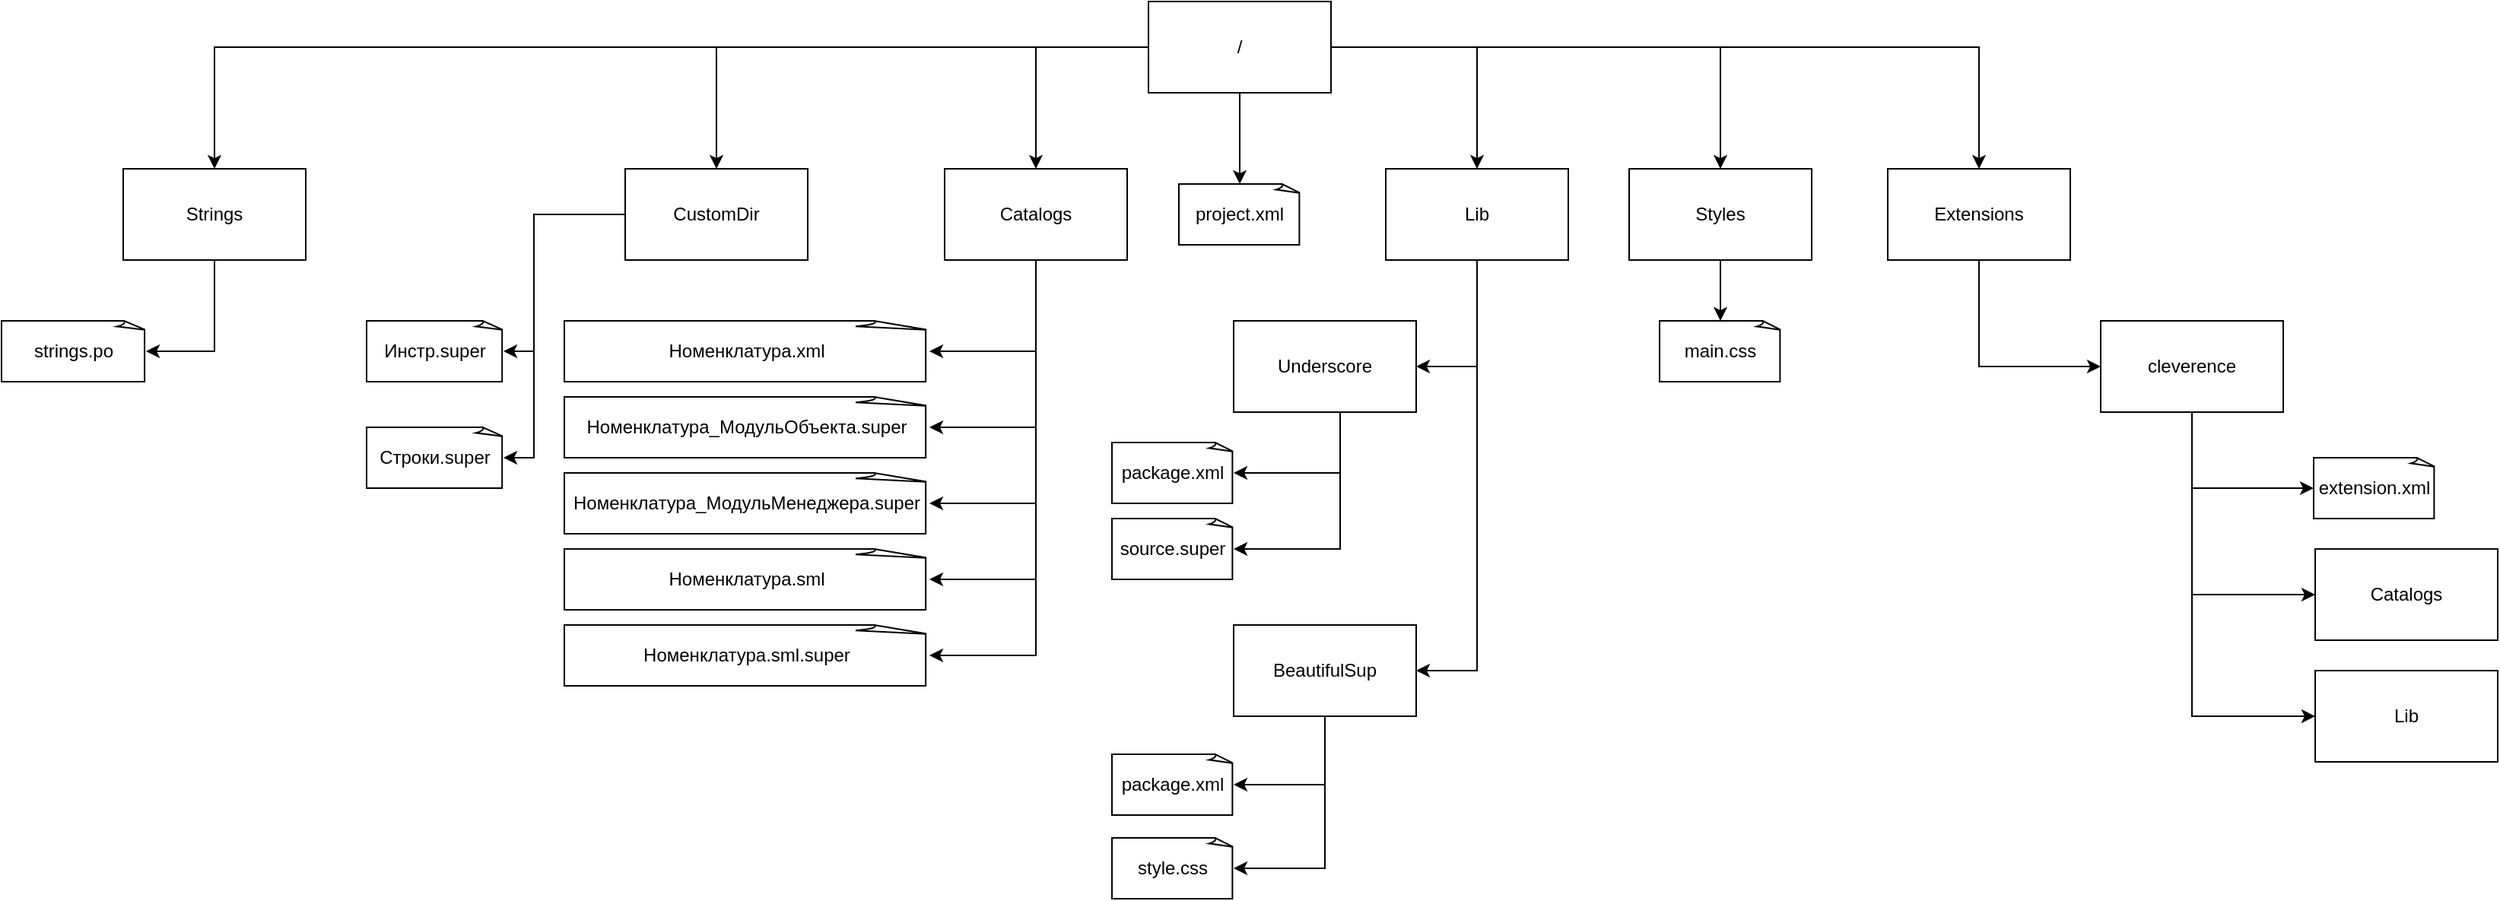 <mxfile version="24.7.8">
  <diagram name="Страница — 1" id="fOMC7xHu2SzvGz_D-_M9">
    <mxGraphModel dx="2025" dy="593" grid="1" gridSize="10" guides="1" tooltips="1" connect="1" arrows="1" fold="1" page="1" pageScale="1" pageWidth="827" pageHeight="1169" math="0" shadow="0">
      <root>
        <mxCell id="0" />
        <mxCell id="1" parent="0" />
        <mxCell id="44LzGFRztVOM8FdAQFzs-3" style="edgeStyle=orthogonalEdgeStyle;rounded=0;orthogonalLoop=1;jettySize=auto;html=1;" edge="1" parent="1" source="44LzGFRztVOM8FdAQFzs-1" target="44LzGFRztVOM8FdAQFzs-2">
          <mxGeometry relative="1" as="geometry" />
        </mxCell>
        <mxCell id="44LzGFRztVOM8FdAQFzs-11" style="edgeStyle=orthogonalEdgeStyle;rounded=0;orthogonalLoop=1;jettySize=auto;html=1;" edge="1" parent="1" source="44LzGFRztVOM8FdAQFzs-1" target="44LzGFRztVOM8FdAQFzs-10">
          <mxGeometry relative="1" as="geometry" />
        </mxCell>
        <mxCell id="44LzGFRztVOM8FdAQFzs-14" style="edgeStyle=orthogonalEdgeStyle;rounded=0;orthogonalLoop=1;jettySize=auto;html=1;" edge="1" parent="1" source="44LzGFRztVOM8FdAQFzs-1" target="44LzGFRztVOM8FdAQFzs-13">
          <mxGeometry relative="1" as="geometry" />
        </mxCell>
        <mxCell id="44LzGFRztVOM8FdAQFzs-22" style="edgeStyle=orthogonalEdgeStyle;rounded=0;orthogonalLoop=1;jettySize=auto;html=1;" edge="1" parent="1" source="44LzGFRztVOM8FdAQFzs-1" target="44LzGFRztVOM8FdAQFzs-21">
          <mxGeometry relative="1" as="geometry" />
        </mxCell>
        <mxCell id="44LzGFRztVOM8FdAQFzs-30" style="edgeStyle=orthogonalEdgeStyle;rounded=0;orthogonalLoop=1;jettySize=auto;html=1;" edge="1" parent="1" source="44LzGFRztVOM8FdAQFzs-1" target="44LzGFRztVOM8FdAQFzs-29">
          <mxGeometry relative="1" as="geometry" />
        </mxCell>
        <mxCell id="44LzGFRztVOM8FdAQFzs-46" style="edgeStyle=orthogonalEdgeStyle;rounded=0;orthogonalLoop=1;jettySize=auto;html=1;" edge="1" parent="1" source="44LzGFRztVOM8FdAQFzs-1" target="44LzGFRztVOM8FdAQFzs-45">
          <mxGeometry relative="1" as="geometry" />
        </mxCell>
        <mxCell id="44LzGFRztVOM8FdAQFzs-57" style="edgeStyle=orthogonalEdgeStyle;rounded=0;orthogonalLoop=1;jettySize=auto;html=1;" edge="1" parent="1" source="44LzGFRztVOM8FdAQFzs-1" target="44LzGFRztVOM8FdAQFzs-56">
          <mxGeometry relative="1" as="geometry" />
        </mxCell>
        <mxCell id="44LzGFRztVOM8FdAQFzs-1" value="/" style="rounded=0;whiteSpace=wrap;html=1;" vertex="1" parent="1">
          <mxGeometry x="354" y="70" width="120" height="60" as="geometry" />
        </mxCell>
        <mxCell id="44LzGFRztVOM8FdAQFzs-5" style="edgeStyle=orthogonalEdgeStyle;rounded=0;orthogonalLoop=1;jettySize=auto;html=1;" edge="1" parent="1" source="44LzGFRztVOM8FdAQFzs-2" target="44LzGFRztVOM8FdAQFzs-4">
          <mxGeometry relative="1" as="geometry">
            <Array as="points">
              <mxPoint x="280" y="300" />
            </Array>
          </mxGeometry>
        </mxCell>
        <mxCell id="44LzGFRztVOM8FdAQFzs-7" style="edgeStyle=orthogonalEdgeStyle;rounded=0;orthogonalLoop=1;jettySize=auto;html=1;" edge="1" parent="1" source="44LzGFRztVOM8FdAQFzs-2" target="44LzGFRztVOM8FdAQFzs-6">
          <mxGeometry relative="1" as="geometry">
            <Array as="points">
              <mxPoint x="280" y="350" />
            </Array>
          </mxGeometry>
        </mxCell>
        <mxCell id="44LzGFRztVOM8FdAQFzs-9" style="edgeStyle=orthogonalEdgeStyle;rounded=0;orthogonalLoop=1;jettySize=auto;html=1;" edge="1" parent="1" source="44LzGFRztVOM8FdAQFzs-2" target="44LzGFRztVOM8FdAQFzs-8">
          <mxGeometry relative="1" as="geometry">
            <Array as="points">
              <mxPoint x="280" y="400" />
            </Array>
          </mxGeometry>
        </mxCell>
        <mxCell id="44LzGFRztVOM8FdAQFzs-37" style="edgeStyle=orthogonalEdgeStyle;rounded=0;orthogonalLoop=1;jettySize=auto;html=1;" edge="1" parent="1" source="44LzGFRztVOM8FdAQFzs-2" target="44LzGFRztVOM8FdAQFzs-33">
          <mxGeometry relative="1" as="geometry">
            <Array as="points">
              <mxPoint x="280" y="450" />
            </Array>
          </mxGeometry>
        </mxCell>
        <mxCell id="44LzGFRztVOM8FdAQFzs-38" style="edgeStyle=orthogonalEdgeStyle;rounded=0;orthogonalLoop=1;jettySize=auto;html=1;" edge="1" parent="1" source="44LzGFRztVOM8FdAQFzs-2" target="44LzGFRztVOM8FdAQFzs-35">
          <mxGeometry relative="1" as="geometry">
            <Array as="points">
              <mxPoint x="280" y="500" />
            </Array>
          </mxGeometry>
        </mxCell>
        <mxCell id="44LzGFRztVOM8FdAQFzs-2" value="Catalogs" style="rounded=0;whiteSpace=wrap;html=1;" vertex="1" parent="1">
          <mxGeometry x="220" y="180" width="120" height="60" as="geometry" />
        </mxCell>
        <mxCell id="44LzGFRztVOM8FdAQFzs-4" value="Номенклатура.xml" style="whiteSpace=wrap;html=1;shape=mxgraph.basic.document" vertex="1" parent="1">
          <mxGeometry x="-30" y="280" width="240" height="40" as="geometry" />
        </mxCell>
        <mxCell id="44LzGFRztVOM8FdAQFzs-6" value="Номенклатура_МодульОбъекта.super" style="whiteSpace=wrap;html=1;shape=mxgraph.basic.document" vertex="1" parent="1">
          <mxGeometry x="-30" y="330" width="240" height="40" as="geometry" />
        </mxCell>
        <mxCell id="44LzGFRztVOM8FdAQFzs-8" value="Номенклатура_МодульМенеджера.super" style="whiteSpace=wrap;html=1;shape=mxgraph.basic.document" vertex="1" parent="1">
          <mxGeometry x="-30" y="380" width="240" height="40" as="geometry" />
        </mxCell>
        <mxCell id="44LzGFRztVOM8FdAQFzs-10" value="project.xml" style="whiteSpace=wrap;html=1;shape=mxgraph.basic.document" vertex="1" parent="1">
          <mxGeometry x="374" y="190" width="80" height="40" as="geometry" />
        </mxCell>
        <mxCell id="44LzGFRztVOM8FdAQFzs-16" style="edgeStyle=orthogonalEdgeStyle;rounded=0;orthogonalLoop=1;jettySize=auto;html=1;" edge="1" parent="1" source="44LzGFRztVOM8FdAQFzs-13" target="44LzGFRztVOM8FdAQFzs-15">
          <mxGeometry relative="1" as="geometry">
            <Array as="points">
              <mxPoint x="570" y="310" />
            </Array>
          </mxGeometry>
        </mxCell>
        <mxCell id="44LzGFRztVOM8FdAQFzs-40" style="edgeStyle=orthogonalEdgeStyle;rounded=0;orthogonalLoop=1;jettySize=auto;html=1;" edge="1" parent="1" source="44LzGFRztVOM8FdAQFzs-13" target="44LzGFRztVOM8FdAQFzs-39">
          <mxGeometry relative="1" as="geometry">
            <Array as="points">
              <mxPoint x="570" y="510" />
            </Array>
          </mxGeometry>
        </mxCell>
        <mxCell id="44LzGFRztVOM8FdAQFzs-13" value="Lib" style="rounded=0;whiteSpace=wrap;html=1;" vertex="1" parent="1">
          <mxGeometry x="510" y="180" width="120" height="60" as="geometry" />
        </mxCell>
        <mxCell id="44LzGFRztVOM8FdAQFzs-18" style="edgeStyle=orthogonalEdgeStyle;rounded=0;orthogonalLoop=1;jettySize=auto;html=1;" edge="1" parent="1" source="44LzGFRztVOM8FdAQFzs-15" target="44LzGFRztVOM8FdAQFzs-17">
          <mxGeometry relative="1" as="geometry">
            <Array as="points">
              <mxPoint x="480" y="380" />
            </Array>
          </mxGeometry>
        </mxCell>
        <mxCell id="44LzGFRztVOM8FdAQFzs-20" style="edgeStyle=orthogonalEdgeStyle;rounded=0;orthogonalLoop=1;jettySize=auto;html=1;" edge="1" parent="1" source="44LzGFRztVOM8FdAQFzs-15" target="44LzGFRztVOM8FdAQFzs-19">
          <mxGeometry relative="1" as="geometry">
            <Array as="points">
              <mxPoint x="480" y="430" />
            </Array>
          </mxGeometry>
        </mxCell>
        <mxCell id="44LzGFRztVOM8FdAQFzs-15" value="Underscore" style="rounded=0;whiteSpace=wrap;html=1;" vertex="1" parent="1">
          <mxGeometry x="410" y="280" width="120" height="60" as="geometry" />
        </mxCell>
        <mxCell id="44LzGFRztVOM8FdAQFzs-17" value="package.xml" style="whiteSpace=wrap;html=1;shape=mxgraph.basic.document" vertex="1" parent="1">
          <mxGeometry x="330" y="360" width="80" height="40" as="geometry" />
        </mxCell>
        <mxCell id="44LzGFRztVOM8FdAQFzs-19" value="source.super" style="whiteSpace=wrap;html=1;shape=mxgraph.basic.document" vertex="1" parent="1">
          <mxGeometry x="330" y="410" width="80" height="40" as="geometry" />
        </mxCell>
        <mxCell id="44LzGFRztVOM8FdAQFzs-24" style="edgeStyle=orthogonalEdgeStyle;rounded=0;orthogonalLoop=1;jettySize=auto;html=1;" edge="1" parent="1" source="44LzGFRztVOM8FdAQFzs-21" target="44LzGFRztVOM8FdAQFzs-23">
          <mxGeometry relative="1" as="geometry">
            <Array as="points">
              <mxPoint x="-50" y="210" />
              <mxPoint x="-50" y="300" />
            </Array>
          </mxGeometry>
        </mxCell>
        <mxCell id="44LzGFRztVOM8FdAQFzs-26" style="edgeStyle=orthogonalEdgeStyle;rounded=0;orthogonalLoop=1;jettySize=auto;html=1;" edge="1" parent="1" source="44LzGFRztVOM8FdAQFzs-21" target="44LzGFRztVOM8FdAQFzs-25">
          <mxGeometry relative="1" as="geometry">
            <Array as="points">
              <mxPoint x="-50" y="210" />
              <mxPoint x="-50" y="370" />
            </Array>
          </mxGeometry>
        </mxCell>
        <mxCell id="44LzGFRztVOM8FdAQFzs-21" value="CustomDir" style="rounded=0;whiteSpace=wrap;html=1;" vertex="1" parent="1">
          <mxGeometry x="10" y="180" width="120" height="60" as="geometry" />
        </mxCell>
        <mxCell id="44LzGFRztVOM8FdAQFzs-23" value="Инстр.super" style="whiteSpace=wrap;html=1;shape=mxgraph.basic.document" vertex="1" parent="1">
          <mxGeometry x="-160" y="280" width="90" height="40" as="geometry" />
        </mxCell>
        <mxCell id="44LzGFRztVOM8FdAQFzs-25" value="Строки.super" style="whiteSpace=wrap;html=1;shape=mxgraph.basic.document" vertex="1" parent="1">
          <mxGeometry x="-160" y="350" width="90" height="40" as="geometry" />
        </mxCell>
        <mxCell id="44LzGFRztVOM8FdAQFzs-32" style="edgeStyle=orthogonalEdgeStyle;rounded=0;orthogonalLoop=1;jettySize=auto;html=1;" edge="1" parent="1" source="44LzGFRztVOM8FdAQFzs-29" target="44LzGFRztVOM8FdAQFzs-31">
          <mxGeometry relative="1" as="geometry" />
        </mxCell>
        <mxCell id="44LzGFRztVOM8FdAQFzs-29" value="Styles" style="rounded=0;whiteSpace=wrap;html=1;" vertex="1" parent="1">
          <mxGeometry x="670" y="180" width="120" height="60" as="geometry" />
        </mxCell>
        <mxCell id="44LzGFRztVOM8FdAQFzs-31" value="main.css" style="whiteSpace=wrap;html=1;shape=mxgraph.basic.document" vertex="1" parent="1">
          <mxGeometry x="690" y="280" width="80" height="40" as="geometry" />
        </mxCell>
        <mxCell id="44LzGFRztVOM8FdAQFzs-33" value="Номенклатура.sml" style="whiteSpace=wrap;html=1;shape=mxgraph.basic.document" vertex="1" parent="1">
          <mxGeometry x="-30" y="430" width="240" height="40" as="geometry" />
        </mxCell>
        <mxCell id="44LzGFRztVOM8FdAQFzs-35" value="Номенклатура.sml.super" style="whiteSpace=wrap;html=1;shape=mxgraph.basic.document" vertex="1" parent="1">
          <mxGeometry x="-30" y="480" width="240" height="40" as="geometry" />
        </mxCell>
        <mxCell id="44LzGFRztVOM8FdAQFzs-42" style="edgeStyle=orthogonalEdgeStyle;rounded=0;orthogonalLoop=1;jettySize=auto;html=1;" edge="1" parent="1" source="44LzGFRztVOM8FdAQFzs-39" target="44LzGFRztVOM8FdAQFzs-41">
          <mxGeometry relative="1" as="geometry">
            <Array as="points">
              <mxPoint x="470" y="585" />
            </Array>
          </mxGeometry>
        </mxCell>
        <mxCell id="44LzGFRztVOM8FdAQFzs-44" style="edgeStyle=orthogonalEdgeStyle;rounded=0;orthogonalLoop=1;jettySize=auto;html=1;" edge="1" parent="1" source="44LzGFRztVOM8FdAQFzs-39" target="44LzGFRztVOM8FdAQFzs-43">
          <mxGeometry relative="1" as="geometry">
            <Array as="points">
              <mxPoint x="470" y="640" />
            </Array>
          </mxGeometry>
        </mxCell>
        <mxCell id="44LzGFRztVOM8FdAQFzs-39" value="BeautifulSup" style="rounded=0;whiteSpace=wrap;html=1;" vertex="1" parent="1">
          <mxGeometry x="410" y="480" width="120" height="60" as="geometry" />
        </mxCell>
        <mxCell id="44LzGFRztVOM8FdAQFzs-41" value="package.xml" style="whiteSpace=wrap;html=1;shape=mxgraph.basic.document" vertex="1" parent="1">
          <mxGeometry x="330" y="565" width="80" height="40" as="geometry" />
        </mxCell>
        <mxCell id="44LzGFRztVOM8FdAQFzs-43" value="style.css" style="whiteSpace=wrap;html=1;shape=mxgraph.basic.document" vertex="1" parent="1">
          <mxGeometry x="330" y="620" width="80" height="40" as="geometry" />
        </mxCell>
        <mxCell id="44LzGFRztVOM8FdAQFzs-49" style="edgeStyle=orthogonalEdgeStyle;rounded=0;orthogonalLoop=1;jettySize=auto;html=1;" edge="1" parent="1" source="44LzGFRztVOM8FdAQFzs-45" target="44LzGFRztVOM8FdAQFzs-48">
          <mxGeometry relative="1" as="geometry">
            <Array as="points">
              <mxPoint x="900" y="310" />
            </Array>
          </mxGeometry>
        </mxCell>
        <mxCell id="44LzGFRztVOM8FdAQFzs-45" value="Extensions" style="rounded=0;whiteSpace=wrap;html=1;" vertex="1" parent="1">
          <mxGeometry x="840" y="180" width="120" height="60" as="geometry" />
        </mxCell>
        <mxCell id="44LzGFRztVOM8FdAQFzs-51" style="edgeStyle=orthogonalEdgeStyle;rounded=0;orthogonalLoop=1;jettySize=auto;html=1;" edge="1" parent="1" source="44LzGFRztVOM8FdAQFzs-48" target="44LzGFRztVOM8FdAQFzs-50">
          <mxGeometry relative="1" as="geometry">
            <Array as="points">
              <mxPoint x="1040" y="390" />
            </Array>
          </mxGeometry>
        </mxCell>
        <mxCell id="44LzGFRztVOM8FdAQFzs-53" style="edgeStyle=orthogonalEdgeStyle;rounded=0;orthogonalLoop=1;jettySize=auto;html=1;" edge="1" parent="1" source="44LzGFRztVOM8FdAQFzs-48" target="44LzGFRztVOM8FdAQFzs-52">
          <mxGeometry relative="1" as="geometry">
            <Array as="points">
              <mxPoint x="1040" y="460" />
            </Array>
          </mxGeometry>
        </mxCell>
        <mxCell id="44LzGFRztVOM8FdAQFzs-55" style="edgeStyle=orthogonalEdgeStyle;rounded=0;orthogonalLoop=1;jettySize=auto;html=1;" edge="1" parent="1" source="44LzGFRztVOM8FdAQFzs-48" target="44LzGFRztVOM8FdAQFzs-54">
          <mxGeometry relative="1" as="geometry">
            <Array as="points">
              <mxPoint x="1040" y="540" />
            </Array>
          </mxGeometry>
        </mxCell>
        <mxCell id="44LzGFRztVOM8FdAQFzs-48" value="cleverence" style="rounded=0;whiteSpace=wrap;html=1;" vertex="1" parent="1">
          <mxGeometry x="980" y="280" width="120" height="60" as="geometry" />
        </mxCell>
        <mxCell id="44LzGFRztVOM8FdAQFzs-50" value="extension.xml" style="whiteSpace=wrap;html=1;shape=mxgraph.basic.document" vertex="1" parent="1">
          <mxGeometry x="1120" y="370" width="80" height="40" as="geometry" />
        </mxCell>
        <mxCell id="44LzGFRztVOM8FdAQFzs-52" value="Catalogs" style="rounded=0;whiteSpace=wrap;html=1;" vertex="1" parent="1">
          <mxGeometry x="1121" y="430" width="120" height="60" as="geometry" />
        </mxCell>
        <mxCell id="44LzGFRztVOM8FdAQFzs-54" value="Lib" style="rounded=0;whiteSpace=wrap;html=1;" vertex="1" parent="1">
          <mxGeometry x="1121" y="510" width="120" height="60" as="geometry" />
        </mxCell>
        <mxCell id="44LzGFRztVOM8FdAQFzs-59" style="edgeStyle=orthogonalEdgeStyle;rounded=0;orthogonalLoop=1;jettySize=auto;html=1;" edge="1" parent="1" source="44LzGFRztVOM8FdAQFzs-56" target="44LzGFRztVOM8FdAQFzs-58">
          <mxGeometry relative="1" as="geometry">
            <Array as="points">
              <mxPoint x="-260" y="300" />
            </Array>
          </mxGeometry>
        </mxCell>
        <mxCell id="44LzGFRztVOM8FdAQFzs-56" value="Strings" style="rounded=0;whiteSpace=wrap;html=1;" vertex="1" parent="1">
          <mxGeometry x="-320" y="180" width="120" height="60" as="geometry" />
        </mxCell>
        <mxCell id="44LzGFRztVOM8FdAQFzs-58" value="strings.po" style="whiteSpace=wrap;html=1;shape=mxgraph.basic.document" vertex="1" parent="1">
          <mxGeometry x="-400" y="280" width="95" height="40" as="geometry" />
        </mxCell>
      </root>
    </mxGraphModel>
  </diagram>
</mxfile>
